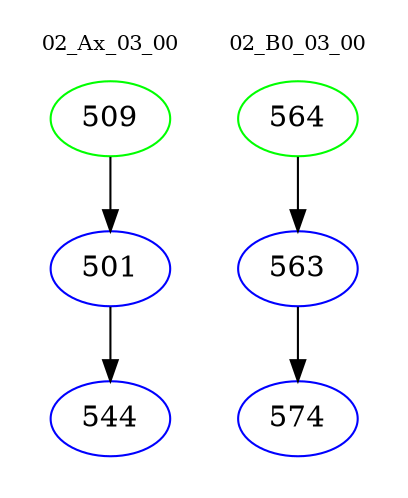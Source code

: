 digraph{
subgraph cluster_0 {
color = white
label = "02_Ax_03_00";
fontsize=10;
T0_509 [label="509", color="green"]
T0_509 -> T0_501 [color="black"]
T0_501 [label="501", color="blue"]
T0_501 -> T0_544 [color="black"]
T0_544 [label="544", color="blue"]
}
subgraph cluster_1 {
color = white
label = "02_B0_03_00";
fontsize=10;
T1_564 [label="564", color="green"]
T1_564 -> T1_563 [color="black"]
T1_563 [label="563", color="blue"]
T1_563 -> T1_574 [color="black"]
T1_574 [label="574", color="blue"]
}
}
